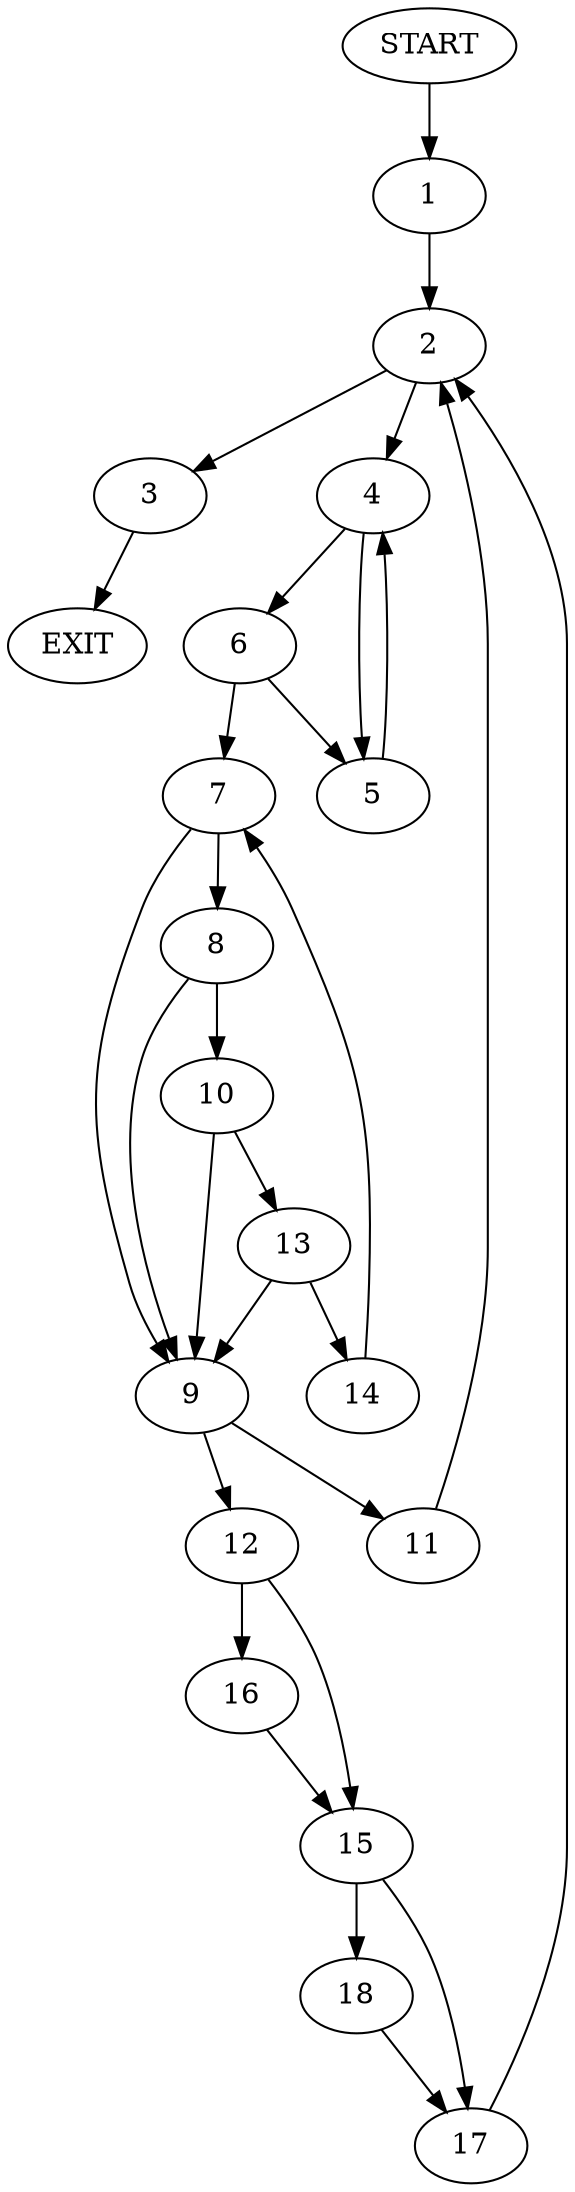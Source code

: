 digraph {
0 [label="START"]
19 [label="EXIT"]
0 -> 1
1 -> 2
2 -> 3
2 -> 4
4 -> 5
4 -> 6
3 -> 19
6 -> 7
6 -> 5
5 -> 4
7 -> 8
7 -> 9
8 -> 9
8 -> 10
9 -> 11
9 -> 12
10 -> 13
10 -> 9
13 -> 14
13 -> 9
14 -> 7
12 -> 15
12 -> 16
11 -> 2
15 -> 17
15 -> 18
16 -> 15
18 -> 17
17 -> 2
}

